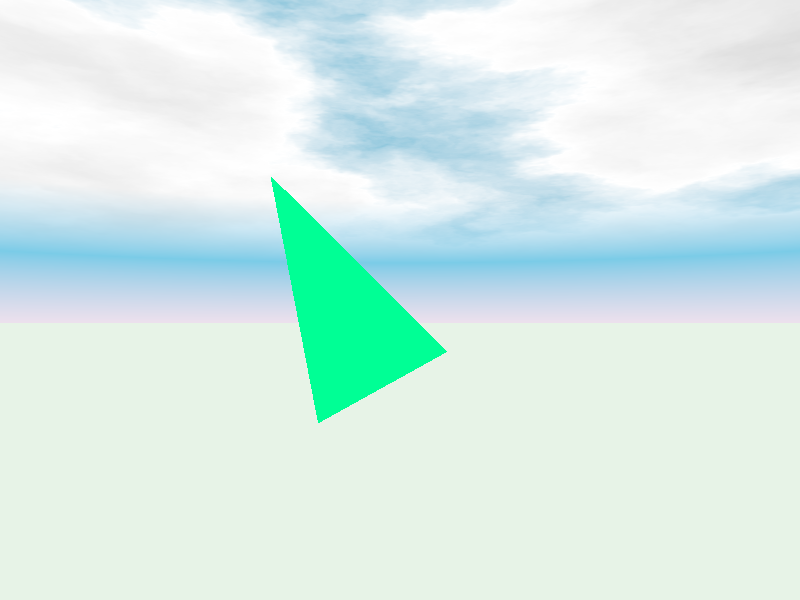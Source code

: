 // 5_polygon1.pov
#include "colors.inc"  
#include "skies.inc"  
   

camera {
  location <0, 0, 10>
  look_at <0.4, 0.5, -3.0>
}

light_source { 
 <5, 5, 5> color rgb <1.0, 1.0, 1.0> 
}

plane { <0, 1, 0>, -3
    pigment { color rgb <0.8, 0.9, 0.8> }
}

sky_sphere {
  S_Cloud2
}


triangle { 
  <-0.5, -0.5, -0.5>, 
  < 2.0,  2.0,  2.0> ,
  < 2.0, -2.0, -2.0> 
	
  pigment { color rgb <0, 1, 0.3> }
  finish { ambient 0.5 diffuse 0.8 specular 0.8 roughness 0.01 }
}

